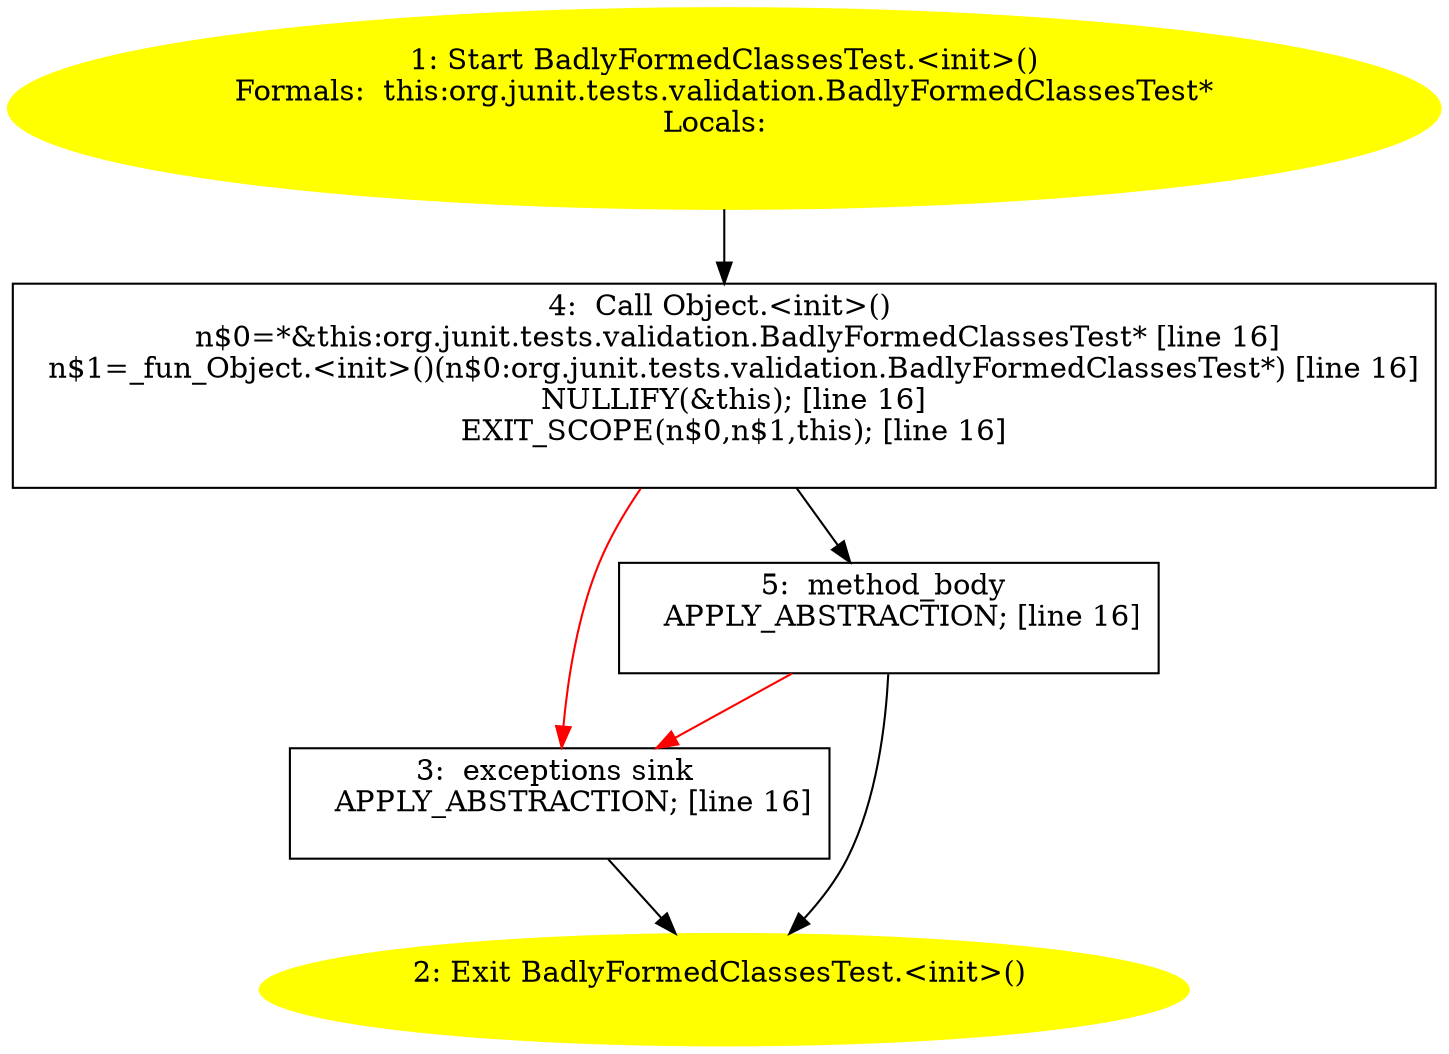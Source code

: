 /* @generated */
digraph cfg {
"org.junit.tests.validation.BadlyFormedClassesTest.<init>().ebb044515550cd867505fd57a5d4d216_1" [label="1: Start BadlyFormedClassesTest.<init>()\nFormals:  this:org.junit.tests.validation.BadlyFormedClassesTest*\nLocals:  \n  " color=yellow style=filled]
	

	 "org.junit.tests.validation.BadlyFormedClassesTest.<init>().ebb044515550cd867505fd57a5d4d216_1" -> "org.junit.tests.validation.BadlyFormedClassesTest.<init>().ebb044515550cd867505fd57a5d4d216_4" ;
"org.junit.tests.validation.BadlyFormedClassesTest.<init>().ebb044515550cd867505fd57a5d4d216_2" [label="2: Exit BadlyFormedClassesTest.<init>() \n  " color=yellow style=filled]
	

"org.junit.tests.validation.BadlyFormedClassesTest.<init>().ebb044515550cd867505fd57a5d4d216_3" [label="3:  exceptions sink \n   APPLY_ABSTRACTION; [line 16]\n " shape="box"]
	

	 "org.junit.tests.validation.BadlyFormedClassesTest.<init>().ebb044515550cd867505fd57a5d4d216_3" -> "org.junit.tests.validation.BadlyFormedClassesTest.<init>().ebb044515550cd867505fd57a5d4d216_2" ;
"org.junit.tests.validation.BadlyFormedClassesTest.<init>().ebb044515550cd867505fd57a5d4d216_4" [label="4:  Call Object.<init>() \n   n$0=*&this:org.junit.tests.validation.BadlyFormedClassesTest* [line 16]\n  n$1=_fun_Object.<init>()(n$0:org.junit.tests.validation.BadlyFormedClassesTest*) [line 16]\n  NULLIFY(&this); [line 16]\n  EXIT_SCOPE(n$0,n$1,this); [line 16]\n " shape="box"]
	

	 "org.junit.tests.validation.BadlyFormedClassesTest.<init>().ebb044515550cd867505fd57a5d4d216_4" -> "org.junit.tests.validation.BadlyFormedClassesTest.<init>().ebb044515550cd867505fd57a5d4d216_5" ;
	 "org.junit.tests.validation.BadlyFormedClassesTest.<init>().ebb044515550cd867505fd57a5d4d216_4" -> "org.junit.tests.validation.BadlyFormedClassesTest.<init>().ebb044515550cd867505fd57a5d4d216_3" [color="red" ];
"org.junit.tests.validation.BadlyFormedClassesTest.<init>().ebb044515550cd867505fd57a5d4d216_5" [label="5:  method_body \n   APPLY_ABSTRACTION; [line 16]\n " shape="box"]
	

	 "org.junit.tests.validation.BadlyFormedClassesTest.<init>().ebb044515550cd867505fd57a5d4d216_5" -> "org.junit.tests.validation.BadlyFormedClassesTest.<init>().ebb044515550cd867505fd57a5d4d216_2" ;
	 "org.junit.tests.validation.BadlyFormedClassesTest.<init>().ebb044515550cd867505fd57a5d4d216_5" -> "org.junit.tests.validation.BadlyFormedClassesTest.<init>().ebb044515550cd867505fd57a5d4d216_3" [color="red" ];
}
